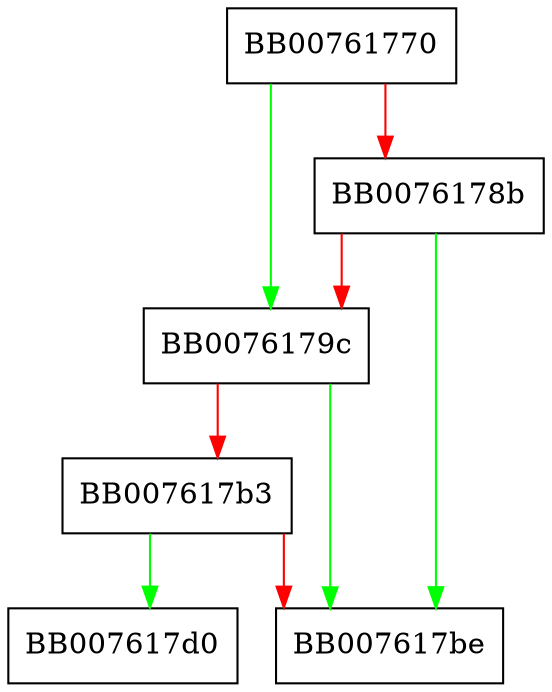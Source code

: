 digraph get_rsa_payload_c1 {
  node [shape="box"];
  graph [splines=ortho];
  BB00761770 -> BB0076179c [color="green"];
  BB00761770 -> BB0076178b [color="red"];
  BB0076178b -> BB007617be [color="green"];
  BB0076178b -> BB0076179c [color="red"];
  BB0076179c -> BB007617be [color="green"];
  BB0076179c -> BB007617b3 [color="red"];
  BB007617b3 -> BB007617d0 [color="green"];
  BB007617b3 -> BB007617be [color="red"];
}